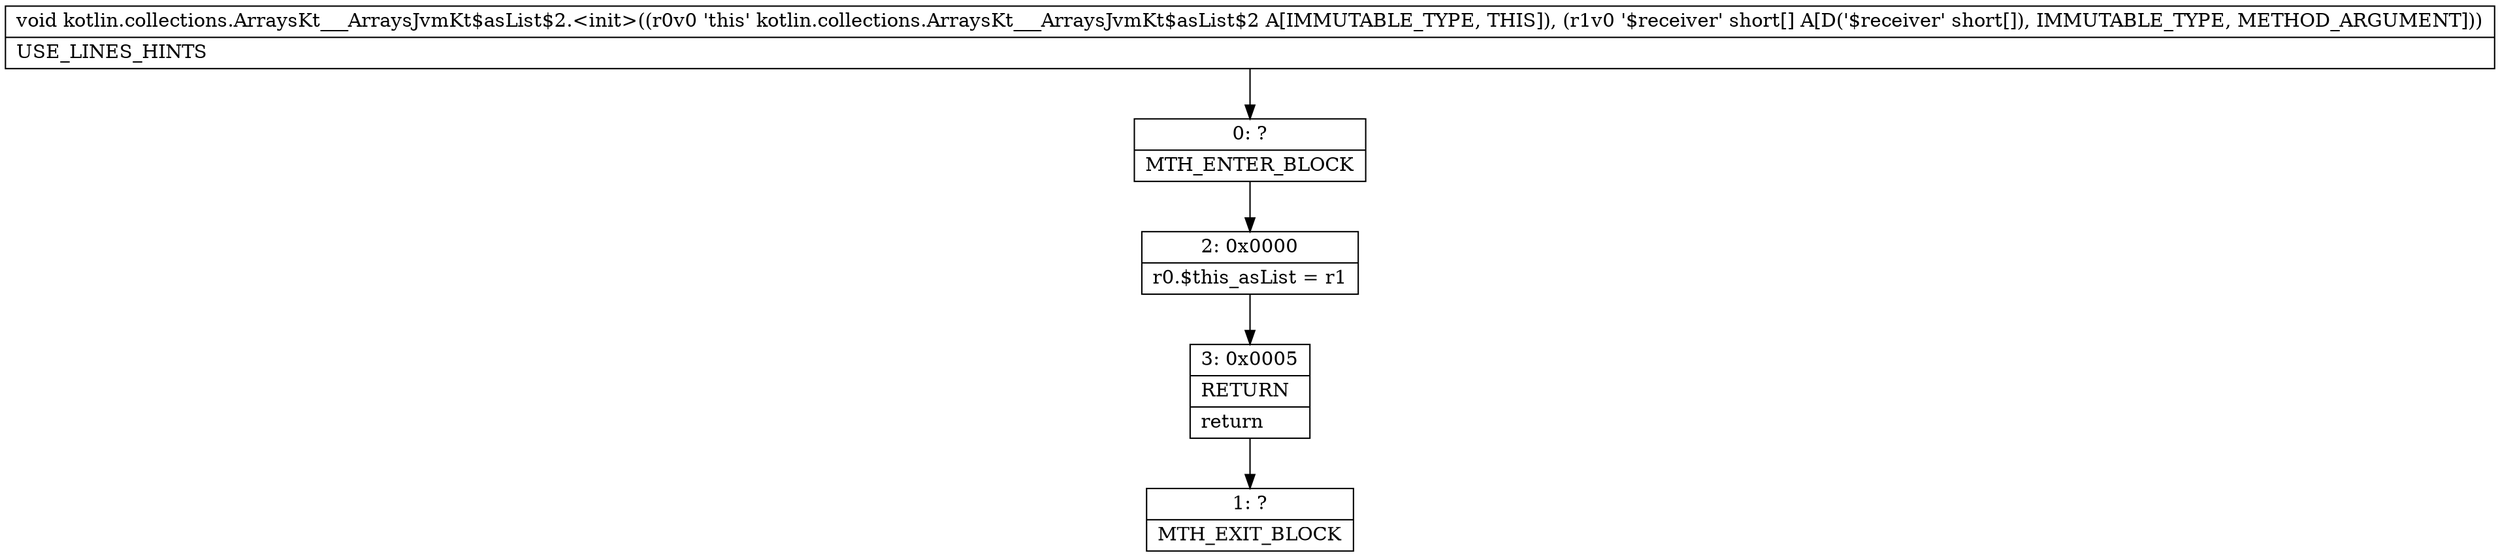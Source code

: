 digraph "CFG forkotlin.collections.ArraysKt___ArraysJvmKt$asList$2.\<init\>([S)V" {
Node_0 [shape=record,label="{0\:\ ?|MTH_ENTER_BLOCK\l}"];
Node_2 [shape=record,label="{2\:\ 0x0000|r0.$this_asList = r1\l}"];
Node_3 [shape=record,label="{3\:\ 0x0005|RETURN\l|return\l}"];
Node_1 [shape=record,label="{1\:\ ?|MTH_EXIT_BLOCK\l}"];
MethodNode[shape=record,label="{void kotlin.collections.ArraysKt___ArraysJvmKt$asList$2.\<init\>((r0v0 'this' kotlin.collections.ArraysKt___ArraysJvmKt$asList$2 A[IMMUTABLE_TYPE, THIS]), (r1v0 '$receiver' short[] A[D('$receiver' short[]), IMMUTABLE_TYPE, METHOD_ARGUMENT]))  | USE_LINES_HINTS\l}"];
MethodNode -> Node_0;Node_0 -> Node_2;
Node_2 -> Node_3;
Node_3 -> Node_1;
}


